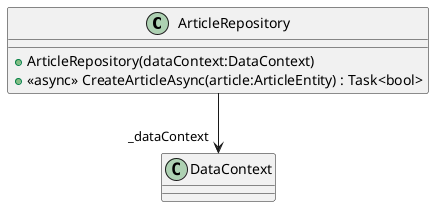 @startuml
class ArticleRepository {
    + ArticleRepository(dataContext:DataContext)
    + <<async>> CreateArticleAsync(article:ArticleEntity) : Task<bool>
}
ArticleRepository --> "_dataContext" DataContext
@enduml
